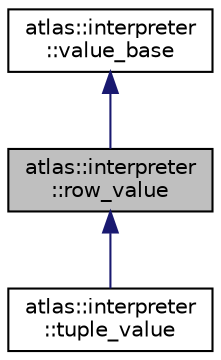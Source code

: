digraph "atlas::interpreter::row_value"
{
  edge [fontname="Helvetica",fontsize="10",labelfontname="Helvetica",labelfontsize="10"];
  node [fontname="Helvetica",fontsize="10",shape=record];
  Node1 [label="atlas::interpreter\l::row_value",height=0.2,width=0.4,color="black", fillcolor="grey75", style="filled", fontcolor="black"];
  Node2 -> Node1 [dir="back",color="midnightblue",fontsize="10",style="solid",fontname="Helvetica"];
  Node2 [label="atlas::interpreter\l::value_base",height=0.2,width=0.4,color="black", fillcolor="white", style="filled",URL="$structatlas_1_1interpreter_1_1value__base.html"];
  Node1 -> Node3 [dir="back",color="midnightblue",fontsize="10",style="solid",fontname="Helvetica"];
  Node3 [label="atlas::interpreter\l::tuple_value",height=0.2,width=0.4,color="black", fillcolor="white", style="filled",URL="$structatlas_1_1interpreter_1_1tuple__value.html"];
}
